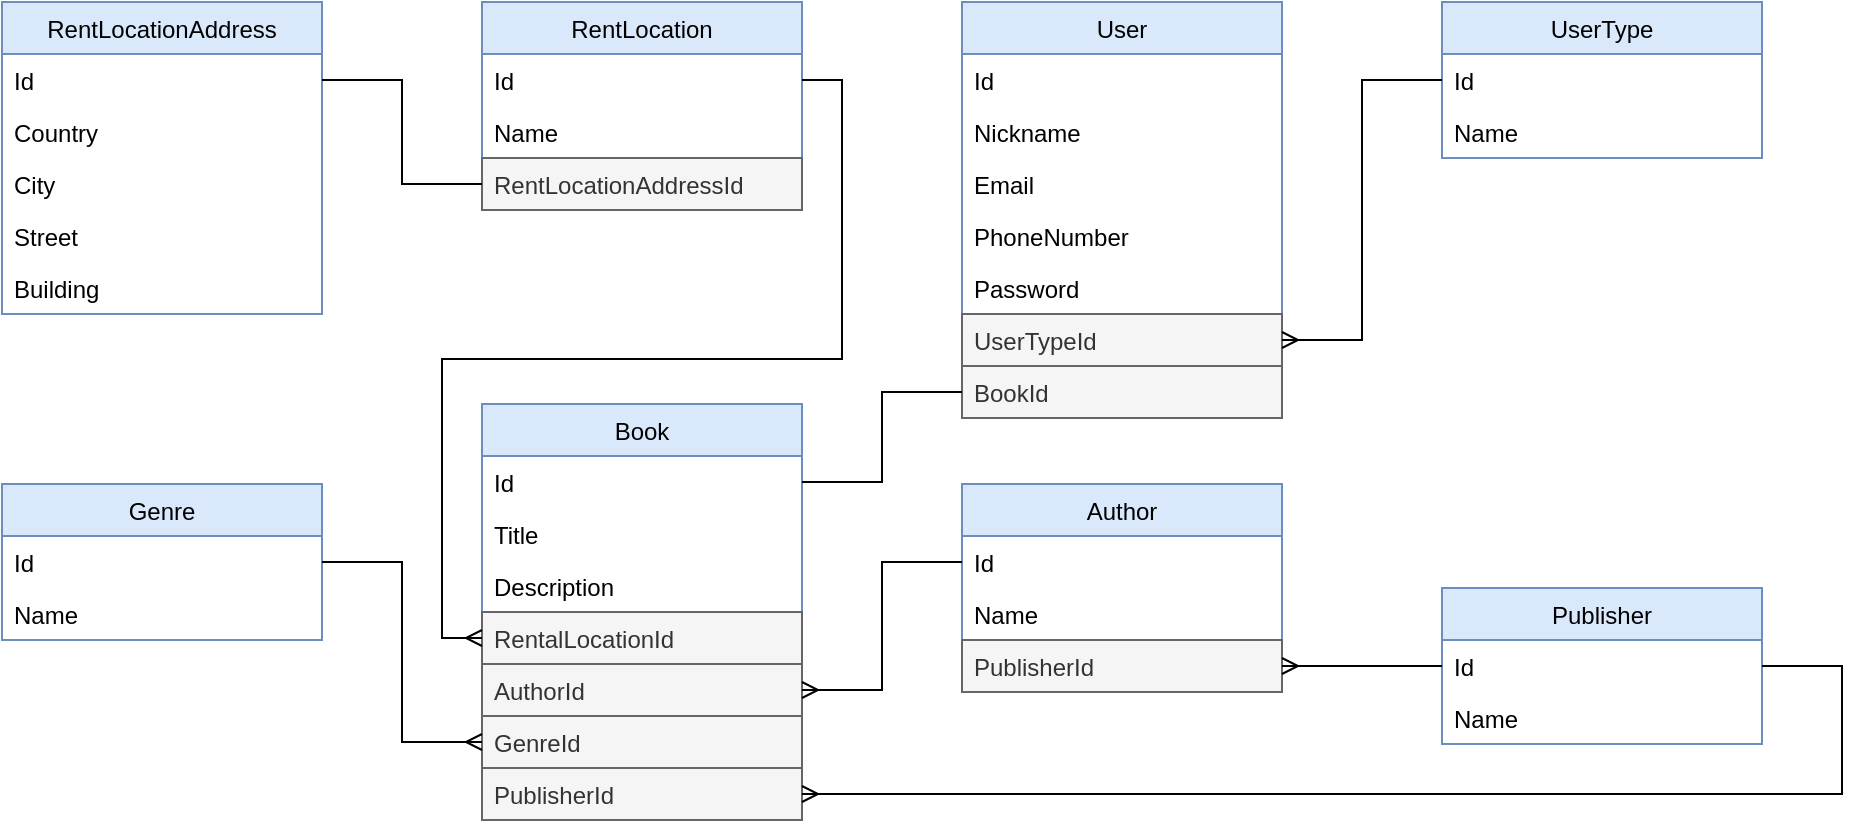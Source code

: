 <mxfile version="13.10.4" type="github">
  <diagram id="C5RBs43oDa-KdzZeNtuy" name="Page-1">
    <mxGraphModel dx="1634" dy="794" grid="1" gridSize="10" guides="1" tooltips="1" connect="1" arrows="1" fold="1" page="1" pageScale="1" pageWidth="1169" pageHeight="827" math="0" shadow="0">
      <root>
        <mxCell id="WIyWlLk6GJQsqaUBKTNV-0" />
        <mxCell id="WIyWlLk6GJQsqaUBKTNV-1" parent="WIyWlLk6GJQsqaUBKTNV-0" />
        <mxCell id="5i5ukMmHhW1qyT0ltV_f-5" value="Book" style="swimlane;fontStyle=0;childLayout=stackLayout;horizontal=1;startSize=26;fillColor=#dae8fc;horizontalStack=0;resizeParent=1;resizeParentMax=0;resizeLast=0;collapsible=1;marginBottom=0;strokeColor=#6c8ebf;" parent="WIyWlLk6GJQsqaUBKTNV-1" vertex="1">
          <mxGeometry x="440" y="400" width="160" height="208" as="geometry" />
        </mxCell>
        <mxCell id="5i5ukMmHhW1qyT0ltV_f-6" value="Id" style="text;strokeColor=none;fillColor=none;align=left;verticalAlign=top;spacingLeft=4;spacingRight=4;overflow=hidden;rotatable=0;points=[[0,0.5],[1,0.5]];portConstraint=eastwest;" parent="5i5ukMmHhW1qyT0ltV_f-5" vertex="1">
          <mxGeometry y="26" width="160" height="26" as="geometry" />
        </mxCell>
        <mxCell id="5i5ukMmHhW1qyT0ltV_f-7" value="Title" style="text;strokeColor=none;fillColor=none;align=left;verticalAlign=top;spacingLeft=4;spacingRight=4;overflow=hidden;rotatable=0;points=[[0,0.5],[1,0.5]];portConstraint=eastwest;" parent="5i5ukMmHhW1qyT0ltV_f-5" vertex="1">
          <mxGeometry y="52" width="160" height="26" as="geometry" />
        </mxCell>
        <mxCell id="5i5ukMmHhW1qyT0ltV_f-8" value="Description" style="text;strokeColor=none;fillColor=none;align=left;verticalAlign=top;spacingLeft=4;spacingRight=4;overflow=hidden;rotatable=0;points=[[0,0.5],[1,0.5]];portConstraint=eastwest;" parent="5i5ukMmHhW1qyT0ltV_f-5" vertex="1">
          <mxGeometry y="78" width="160" height="26" as="geometry" />
        </mxCell>
        <mxCell id="N76hZ7IiGqYbsRdqXGGd-0" value="RentalLocationId&#xa;" style="text;strokeColor=#666666;fillColor=#f5f5f5;align=left;verticalAlign=top;spacingLeft=4;spacingRight=4;overflow=hidden;rotatable=0;points=[[0,0.5],[1,0.5]];portConstraint=eastwest;fontColor=#333333;" vertex="1" parent="5i5ukMmHhW1qyT0ltV_f-5">
          <mxGeometry y="104" width="160" height="26" as="geometry" />
        </mxCell>
        <mxCell id="5i5ukMmHhW1qyT0ltV_f-21" value="AuthorId" style="text;strokeColor=#666666;fillColor=#f5f5f5;align=left;verticalAlign=top;spacingLeft=4;spacingRight=4;overflow=hidden;rotatable=0;points=[[0,0.5],[1,0.5]];portConstraint=eastwest;fontColor=#333333;" parent="5i5ukMmHhW1qyT0ltV_f-5" vertex="1">
          <mxGeometry y="130" width="160" height="26" as="geometry" />
        </mxCell>
        <mxCell id="5i5ukMmHhW1qyT0ltV_f-22" value="GenreId" style="text;strokeColor=#666666;fillColor=#f5f5f5;align=left;verticalAlign=top;spacingLeft=4;spacingRight=4;overflow=hidden;rotatable=0;points=[[0,0.5],[1,0.5]];portConstraint=eastwest;fontColor=#333333;" parent="5i5ukMmHhW1qyT0ltV_f-5" vertex="1">
          <mxGeometry y="156" width="160" height="26" as="geometry" />
        </mxCell>
        <mxCell id="5i5ukMmHhW1qyT0ltV_f-23" value="PublisherId" style="text;strokeColor=#666666;fillColor=#f5f5f5;align=left;verticalAlign=top;spacingLeft=4;spacingRight=4;overflow=hidden;rotatable=0;points=[[0,0.5],[1,0.5]];portConstraint=eastwest;fontColor=#333333;" parent="5i5ukMmHhW1qyT0ltV_f-5" vertex="1">
          <mxGeometry y="182" width="160" height="26" as="geometry" />
        </mxCell>
        <mxCell id="5i5ukMmHhW1qyT0ltV_f-24" value="Genre" style="swimlane;fontStyle=0;childLayout=stackLayout;horizontal=1;startSize=26;fillColor=#dae8fc;horizontalStack=0;resizeParent=1;resizeParentMax=0;resizeLast=0;collapsible=1;marginBottom=0;strokeColor=#6c8ebf;" parent="WIyWlLk6GJQsqaUBKTNV-1" vertex="1">
          <mxGeometry x="200" y="440" width="160" height="78" as="geometry" />
        </mxCell>
        <mxCell id="5i5ukMmHhW1qyT0ltV_f-25" value="Id" style="text;strokeColor=none;fillColor=none;align=left;verticalAlign=top;spacingLeft=4;spacingRight=4;overflow=hidden;rotatable=0;points=[[0,0.5],[1,0.5]];portConstraint=eastwest;" parent="5i5ukMmHhW1qyT0ltV_f-24" vertex="1">
          <mxGeometry y="26" width="160" height="26" as="geometry" />
        </mxCell>
        <mxCell id="5i5ukMmHhW1qyT0ltV_f-26" value="Name" style="text;strokeColor=none;fillColor=none;align=left;verticalAlign=top;spacingLeft=4;spacingRight=4;overflow=hidden;rotatable=0;points=[[0,0.5],[1,0.5]];portConstraint=eastwest;" parent="5i5ukMmHhW1qyT0ltV_f-24" vertex="1">
          <mxGeometry y="52" width="160" height="26" as="geometry" />
        </mxCell>
        <mxCell id="5i5ukMmHhW1qyT0ltV_f-29" value="Author" style="swimlane;fontStyle=0;childLayout=stackLayout;horizontal=1;startSize=26;fillColor=#dae8fc;horizontalStack=0;resizeParent=1;resizeParentMax=0;resizeLast=0;collapsible=1;marginBottom=0;strokeColor=#6c8ebf;" parent="WIyWlLk6GJQsqaUBKTNV-1" vertex="1">
          <mxGeometry x="680" y="440" width="160" height="104" as="geometry" />
        </mxCell>
        <mxCell id="5i5ukMmHhW1qyT0ltV_f-30" value="Id" style="text;strokeColor=none;fillColor=none;align=left;verticalAlign=top;spacingLeft=4;spacingRight=4;overflow=hidden;rotatable=0;points=[[0,0.5],[1,0.5]];portConstraint=eastwest;" parent="5i5ukMmHhW1qyT0ltV_f-29" vertex="1">
          <mxGeometry y="26" width="160" height="26" as="geometry" />
        </mxCell>
        <mxCell id="5i5ukMmHhW1qyT0ltV_f-31" value="Name" style="text;strokeColor=none;fillColor=none;align=left;verticalAlign=top;spacingLeft=4;spacingRight=4;overflow=hidden;rotatable=0;points=[[0,0.5],[1,0.5]];portConstraint=eastwest;" parent="5i5ukMmHhW1qyT0ltV_f-29" vertex="1">
          <mxGeometry y="52" width="160" height="26" as="geometry" />
        </mxCell>
        <mxCell id="5i5ukMmHhW1qyT0ltV_f-32" value="PublisherId" style="text;strokeColor=#666666;fillColor=#f5f5f5;align=left;verticalAlign=top;spacingLeft=4;spacingRight=4;overflow=hidden;rotatable=0;points=[[0,0.5],[1,0.5]];portConstraint=eastwest;fontColor=#333333;" parent="5i5ukMmHhW1qyT0ltV_f-29" vertex="1">
          <mxGeometry y="78" width="160" height="26" as="geometry" />
        </mxCell>
        <mxCell id="5i5ukMmHhW1qyT0ltV_f-33" style="edgeStyle=orthogonalEdgeStyle;rounded=0;orthogonalLoop=1;jettySize=auto;html=1;exitX=1;exitY=0.5;exitDx=0;exitDy=0;entryX=0;entryY=0.5;entryDx=0;entryDy=0;startArrow=ERmany;startFill=0;endArrow=none;endFill=0;" parent="WIyWlLk6GJQsqaUBKTNV-1" source="5i5ukMmHhW1qyT0ltV_f-21" target="5i5ukMmHhW1qyT0ltV_f-30" edge="1">
          <mxGeometry relative="1" as="geometry" />
        </mxCell>
        <mxCell id="5i5ukMmHhW1qyT0ltV_f-34" value="Publisher" style="swimlane;fontStyle=0;childLayout=stackLayout;horizontal=1;startSize=26;fillColor=#dae8fc;horizontalStack=0;resizeParent=1;resizeParentMax=0;resizeLast=0;collapsible=1;marginBottom=0;strokeColor=#6c8ebf;" parent="WIyWlLk6GJQsqaUBKTNV-1" vertex="1">
          <mxGeometry x="920" y="492" width="160" height="78" as="geometry" />
        </mxCell>
        <mxCell id="5i5ukMmHhW1qyT0ltV_f-35" value="Id" style="text;strokeColor=none;fillColor=none;align=left;verticalAlign=top;spacingLeft=4;spacingRight=4;overflow=hidden;rotatable=0;points=[[0,0.5],[1,0.5]];portConstraint=eastwest;" parent="5i5ukMmHhW1qyT0ltV_f-34" vertex="1">
          <mxGeometry y="26" width="160" height="26" as="geometry" />
        </mxCell>
        <mxCell id="5i5ukMmHhW1qyT0ltV_f-36" value="Name" style="text;strokeColor=none;fillColor=none;align=left;verticalAlign=top;spacingLeft=4;spacingRight=4;overflow=hidden;rotatable=0;points=[[0,0.5],[1,0.5]];portConstraint=eastwest;" parent="5i5ukMmHhW1qyT0ltV_f-34" vertex="1">
          <mxGeometry y="52" width="160" height="26" as="geometry" />
        </mxCell>
        <mxCell id="5i5ukMmHhW1qyT0ltV_f-38" style="edgeStyle=orthogonalEdgeStyle;rounded=0;orthogonalLoop=1;jettySize=auto;html=1;exitX=1;exitY=0.5;exitDx=0;exitDy=0;entryX=0;entryY=0.5;entryDx=0;entryDy=0;endArrow=none;endFill=0;startArrow=ERmany;startFill=0;" parent="WIyWlLk6GJQsqaUBKTNV-1" source="5i5ukMmHhW1qyT0ltV_f-32" target="5i5ukMmHhW1qyT0ltV_f-34" edge="1">
          <mxGeometry relative="1" as="geometry" />
        </mxCell>
        <mxCell id="5i5ukMmHhW1qyT0ltV_f-40" style="edgeStyle=orthogonalEdgeStyle;rounded=0;orthogonalLoop=1;jettySize=auto;html=1;exitX=1;exitY=0.5;exitDx=0;exitDy=0;startArrow=ERmany;startFill=0;endArrow=none;endFill=0;entryX=1;entryY=0.5;entryDx=0;entryDy=0;" parent="WIyWlLk6GJQsqaUBKTNV-1" source="5i5ukMmHhW1qyT0ltV_f-23" target="5i5ukMmHhW1qyT0ltV_f-35" edge="1">
          <mxGeometry relative="1" as="geometry">
            <mxPoint x="1080" y="531" as="targetPoint" />
            <Array as="points">
              <mxPoint x="1120" y="595" />
              <mxPoint x="1120" y="531" />
            </Array>
          </mxGeometry>
        </mxCell>
        <mxCell id="5i5ukMmHhW1qyT0ltV_f-41" style="edgeStyle=orthogonalEdgeStyle;rounded=0;orthogonalLoop=1;jettySize=auto;html=1;exitX=0;exitY=0.5;exitDx=0;exitDy=0;entryX=1;entryY=0.5;entryDx=0;entryDy=0;endArrow=none;endFill=0;startArrow=ERmany;startFill=0;" parent="WIyWlLk6GJQsqaUBKTNV-1" source="5i5ukMmHhW1qyT0ltV_f-22" target="5i5ukMmHhW1qyT0ltV_f-25" edge="1">
          <mxGeometry relative="1" as="geometry" />
        </mxCell>
        <mxCell id="5i5ukMmHhW1qyT0ltV_f-44" value="UserType" style="swimlane;fontStyle=0;childLayout=stackLayout;horizontal=1;startSize=26;fillColor=#dae8fc;horizontalStack=0;resizeParent=1;resizeParentMax=0;resizeLast=0;collapsible=1;marginBottom=0;strokeColor=#6c8ebf;" parent="WIyWlLk6GJQsqaUBKTNV-1" vertex="1">
          <mxGeometry x="920" y="199" width="160" height="78" as="geometry" />
        </mxCell>
        <mxCell id="5i5ukMmHhW1qyT0ltV_f-45" value="Id" style="text;strokeColor=none;fillColor=none;align=left;verticalAlign=top;spacingLeft=4;spacingRight=4;overflow=hidden;rotatable=0;points=[[0,0.5],[1,0.5]];portConstraint=eastwest;" parent="5i5ukMmHhW1qyT0ltV_f-44" vertex="1">
          <mxGeometry y="26" width="160" height="26" as="geometry" />
        </mxCell>
        <mxCell id="5i5ukMmHhW1qyT0ltV_f-46" value="Name" style="text;strokeColor=none;fillColor=none;align=left;verticalAlign=top;spacingLeft=4;spacingRight=4;overflow=hidden;rotatable=0;points=[[0,0.5],[1,0.5]];portConstraint=eastwest;" parent="5i5ukMmHhW1qyT0ltV_f-44" vertex="1">
          <mxGeometry y="52" width="160" height="26" as="geometry" />
        </mxCell>
        <mxCell id="5i5ukMmHhW1qyT0ltV_f-48" value="User" style="swimlane;fontStyle=0;childLayout=stackLayout;horizontal=1;startSize=26;fillColor=#dae8fc;horizontalStack=0;resizeParent=1;resizeParentMax=0;resizeLast=0;collapsible=1;marginBottom=0;strokeColor=#6c8ebf;" parent="WIyWlLk6GJQsqaUBKTNV-1" vertex="1">
          <mxGeometry x="680" y="199" width="160" height="208" as="geometry" />
        </mxCell>
        <mxCell id="5i5ukMmHhW1qyT0ltV_f-49" value="Id" style="text;strokeColor=none;fillColor=none;align=left;verticalAlign=top;spacingLeft=4;spacingRight=4;overflow=hidden;rotatable=0;points=[[0,0.5],[1,0.5]];portConstraint=eastwest;" parent="5i5ukMmHhW1qyT0ltV_f-48" vertex="1">
          <mxGeometry y="26" width="160" height="26" as="geometry" />
        </mxCell>
        <mxCell id="5i5ukMmHhW1qyT0ltV_f-50" value="Nickname" style="text;strokeColor=none;fillColor=none;align=left;verticalAlign=top;spacingLeft=4;spacingRight=4;overflow=hidden;rotatable=0;points=[[0,0.5],[1,0.5]];portConstraint=eastwest;" parent="5i5ukMmHhW1qyT0ltV_f-48" vertex="1">
          <mxGeometry y="52" width="160" height="26" as="geometry" />
        </mxCell>
        <mxCell id="5i5ukMmHhW1qyT0ltV_f-51" value="Email" style="text;strokeColor=none;fillColor=none;align=left;verticalAlign=top;spacingLeft=4;spacingRight=4;overflow=hidden;rotatable=0;points=[[0,0.5],[1,0.5]];portConstraint=eastwest;" parent="5i5ukMmHhW1qyT0ltV_f-48" vertex="1">
          <mxGeometry y="78" width="160" height="26" as="geometry" />
        </mxCell>
        <mxCell id="5i5ukMmHhW1qyT0ltV_f-52" value="PhoneNumber" style="text;strokeColor=none;fillColor=none;align=left;verticalAlign=top;spacingLeft=4;spacingRight=4;overflow=hidden;rotatable=0;points=[[0,0.5],[1,0.5]];portConstraint=eastwest;" parent="5i5ukMmHhW1qyT0ltV_f-48" vertex="1">
          <mxGeometry y="104" width="160" height="26" as="geometry" />
        </mxCell>
        <mxCell id="5i5ukMmHhW1qyT0ltV_f-53" value="Password" style="text;strokeColor=none;fillColor=none;align=left;verticalAlign=top;spacingLeft=4;spacingRight=4;overflow=hidden;rotatable=0;points=[[0,0.5],[1,0.5]];portConstraint=eastwest;" parent="5i5ukMmHhW1qyT0ltV_f-48" vertex="1">
          <mxGeometry y="130" width="160" height="26" as="geometry" />
        </mxCell>
        <mxCell id="5i5ukMmHhW1qyT0ltV_f-54" value="UserTypeId" style="text;strokeColor=#666666;fillColor=#f5f5f5;align=left;verticalAlign=top;spacingLeft=4;spacingRight=4;overflow=hidden;rotatable=0;points=[[0,0.5],[1,0.5]];portConstraint=eastwest;fontColor=#333333;" parent="5i5ukMmHhW1qyT0ltV_f-48" vertex="1">
          <mxGeometry y="156" width="160" height="26" as="geometry" />
        </mxCell>
        <mxCell id="5i5ukMmHhW1qyT0ltV_f-76" value="BookId" style="text;strokeColor=#666666;fillColor=#f5f5f5;align=left;verticalAlign=top;spacingLeft=4;spacingRight=4;overflow=hidden;rotatable=0;points=[[0,0.5],[1,0.5]];portConstraint=eastwest;fontColor=#333333;" parent="5i5ukMmHhW1qyT0ltV_f-48" vertex="1">
          <mxGeometry y="182" width="160" height="26" as="geometry" />
        </mxCell>
        <mxCell id="5i5ukMmHhW1qyT0ltV_f-56" style="edgeStyle=orthogonalEdgeStyle;rounded=0;orthogonalLoop=1;jettySize=auto;html=1;exitX=1;exitY=0.5;exitDx=0;exitDy=0;entryX=0;entryY=0.5;entryDx=0;entryDy=0;startArrow=ERmany;startFill=0;endArrow=none;endFill=0;" parent="WIyWlLk6GJQsqaUBKTNV-1" source="5i5ukMmHhW1qyT0ltV_f-54" target="5i5ukMmHhW1qyT0ltV_f-45" edge="1">
          <mxGeometry relative="1" as="geometry" />
        </mxCell>
        <mxCell id="5i5ukMmHhW1qyT0ltV_f-58" value="RentLocationAddress" style="swimlane;fontStyle=0;childLayout=stackLayout;horizontal=1;startSize=26;fillColor=#dae8fc;horizontalStack=0;resizeParent=1;resizeParentMax=0;resizeLast=0;collapsible=1;marginBottom=0;strokeColor=#6c8ebf;" parent="WIyWlLk6GJQsqaUBKTNV-1" vertex="1">
          <mxGeometry x="200" y="199" width="160" height="156" as="geometry" />
        </mxCell>
        <mxCell id="5i5ukMmHhW1qyT0ltV_f-59" value="Id" style="text;strokeColor=none;fillColor=none;align=left;verticalAlign=top;spacingLeft=4;spacingRight=4;overflow=hidden;rotatable=0;points=[[0,0.5],[1,0.5]];portConstraint=eastwest;" parent="5i5ukMmHhW1qyT0ltV_f-58" vertex="1">
          <mxGeometry y="26" width="160" height="26" as="geometry" />
        </mxCell>
        <mxCell id="5i5ukMmHhW1qyT0ltV_f-60" value="Country" style="text;strokeColor=none;fillColor=none;align=left;verticalAlign=top;spacingLeft=4;spacingRight=4;overflow=hidden;rotatable=0;points=[[0,0.5],[1,0.5]];portConstraint=eastwest;" parent="5i5ukMmHhW1qyT0ltV_f-58" vertex="1">
          <mxGeometry y="52" width="160" height="26" as="geometry" />
        </mxCell>
        <mxCell id="5i5ukMmHhW1qyT0ltV_f-61" value="City" style="text;strokeColor=none;fillColor=none;align=left;verticalAlign=top;spacingLeft=4;spacingRight=4;overflow=hidden;rotatable=0;points=[[0,0.5],[1,0.5]];portConstraint=eastwest;" parent="5i5ukMmHhW1qyT0ltV_f-58" vertex="1">
          <mxGeometry y="78" width="160" height="26" as="geometry" />
        </mxCell>
        <mxCell id="5i5ukMmHhW1qyT0ltV_f-62" value="Street" style="text;strokeColor=none;fillColor=none;align=left;verticalAlign=top;spacingLeft=4;spacingRight=4;overflow=hidden;rotatable=0;points=[[0,0.5],[1,0.5]];portConstraint=eastwest;" parent="5i5ukMmHhW1qyT0ltV_f-58" vertex="1">
          <mxGeometry y="104" width="160" height="26" as="geometry" />
        </mxCell>
        <mxCell id="5i5ukMmHhW1qyT0ltV_f-63" value="Building" style="text;strokeColor=none;fillColor=none;align=left;verticalAlign=top;spacingLeft=4;spacingRight=4;overflow=hidden;rotatable=0;points=[[0,0.5],[1,0.5]];portConstraint=eastwest;" parent="5i5ukMmHhW1qyT0ltV_f-58" vertex="1">
          <mxGeometry y="130" width="160" height="26" as="geometry" />
        </mxCell>
        <mxCell id="5i5ukMmHhW1qyT0ltV_f-64" value="RentLocation" style="swimlane;fontStyle=0;childLayout=stackLayout;horizontal=1;startSize=26;fillColor=#dae8fc;horizontalStack=0;resizeParent=1;resizeParentMax=0;resizeLast=0;collapsible=1;marginBottom=0;strokeColor=#6c8ebf;" parent="WIyWlLk6GJQsqaUBKTNV-1" vertex="1">
          <mxGeometry x="440" y="199" width="160" height="104" as="geometry" />
        </mxCell>
        <mxCell id="5i5ukMmHhW1qyT0ltV_f-65" value="Id" style="text;strokeColor=none;fillColor=none;align=left;verticalAlign=top;spacingLeft=4;spacingRight=4;overflow=hidden;rotatable=0;points=[[0,0.5],[1,0.5]];portConstraint=eastwest;" parent="5i5ukMmHhW1qyT0ltV_f-64" vertex="1">
          <mxGeometry y="26" width="160" height="26" as="geometry" />
        </mxCell>
        <mxCell id="5i5ukMmHhW1qyT0ltV_f-66" value="Name" style="text;strokeColor=none;fillColor=none;align=left;verticalAlign=top;spacingLeft=4;spacingRight=4;overflow=hidden;rotatable=0;points=[[0,0.5],[1,0.5]];portConstraint=eastwest;" parent="5i5ukMmHhW1qyT0ltV_f-64" vertex="1">
          <mxGeometry y="52" width="160" height="26" as="geometry" />
        </mxCell>
        <mxCell id="5i5ukMmHhW1qyT0ltV_f-67" value="RentLocationAddressId&#xa;" style="text;strokeColor=#666666;fillColor=#f5f5f5;align=left;verticalAlign=top;spacingLeft=4;spacingRight=4;overflow=hidden;rotatable=0;points=[[0,0.5],[1,0.5]];portConstraint=eastwest;fontColor=#333333;" parent="5i5ukMmHhW1qyT0ltV_f-64" vertex="1">
          <mxGeometry y="78" width="160" height="26" as="geometry" />
        </mxCell>
        <mxCell id="5i5ukMmHhW1qyT0ltV_f-69" style="edgeStyle=orthogonalEdgeStyle;rounded=0;orthogonalLoop=1;jettySize=auto;html=1;exitX=0;exitY=0.5;exitDx=0;exitDy=0;entryX=1;entryY=0.5;entryDx=0;entryDy=0;endArrow=none;endFill=0;" parent="WIyWlLk6GJQsqaUBKTNV-1" source="5i5ukMmHhW1qyT0ltV_f-67" target="5i5ukMmHhW1qyT0ltV_f-59" edge="1">
          <mxGeometry relative="1" as="geometry" />
        </mxCell>
        <mxCell id="5i5ukMmHhW1qyT0ltV_f-78" style="edgeStyle=orthogonalEdgeStyle;rounded=0;orthogonalLoop=1;jettySize=auto;html=1;exitX=0;exitY=0.5;exitDx=0;exitDy=0;entryX=1;entryY=0.5;entryDx=0;entryDy=0;endArrow=none;endFill=0;" parent="WIyWlLk6GJQsqaUBKTNV-1" source="5i5ukMmHhW1qyT0ltV_f-76" target="5i5ukMmHhW1qyT0ltV_f-6" edge="1">
          <mxGeometry relative="1" as="geometry" />
        </mxCell>
        <mxCell id="N76hZ7IiGqYbsRdqXGGd-1" style="edgeStyle=orthogonalEdgeStyle;rounded=0;orthogonalLoop=1;jettySize=auto;html=1;exitX=1;exitY=0.5;exitDx=0;exitDy=0;entryX=0;entryY=0.5;entryDx=0;entryDy=0;startArrow=none;startFill=0;endArrow=ERmany;endFill=0;" edge="1" parent="WIyWlLk6GJQsqaUBKTNV-1" source="5i5ukMmHhW1qyT0ltV_f-65" target="N76hZ7IiGqYbsRdqXGGd-0">
          <mxGeometry relative="1" as="geometry" />
        </mxCell>
      </root>
    </mxGraphModel>
  </diagram>
</mxfile>
